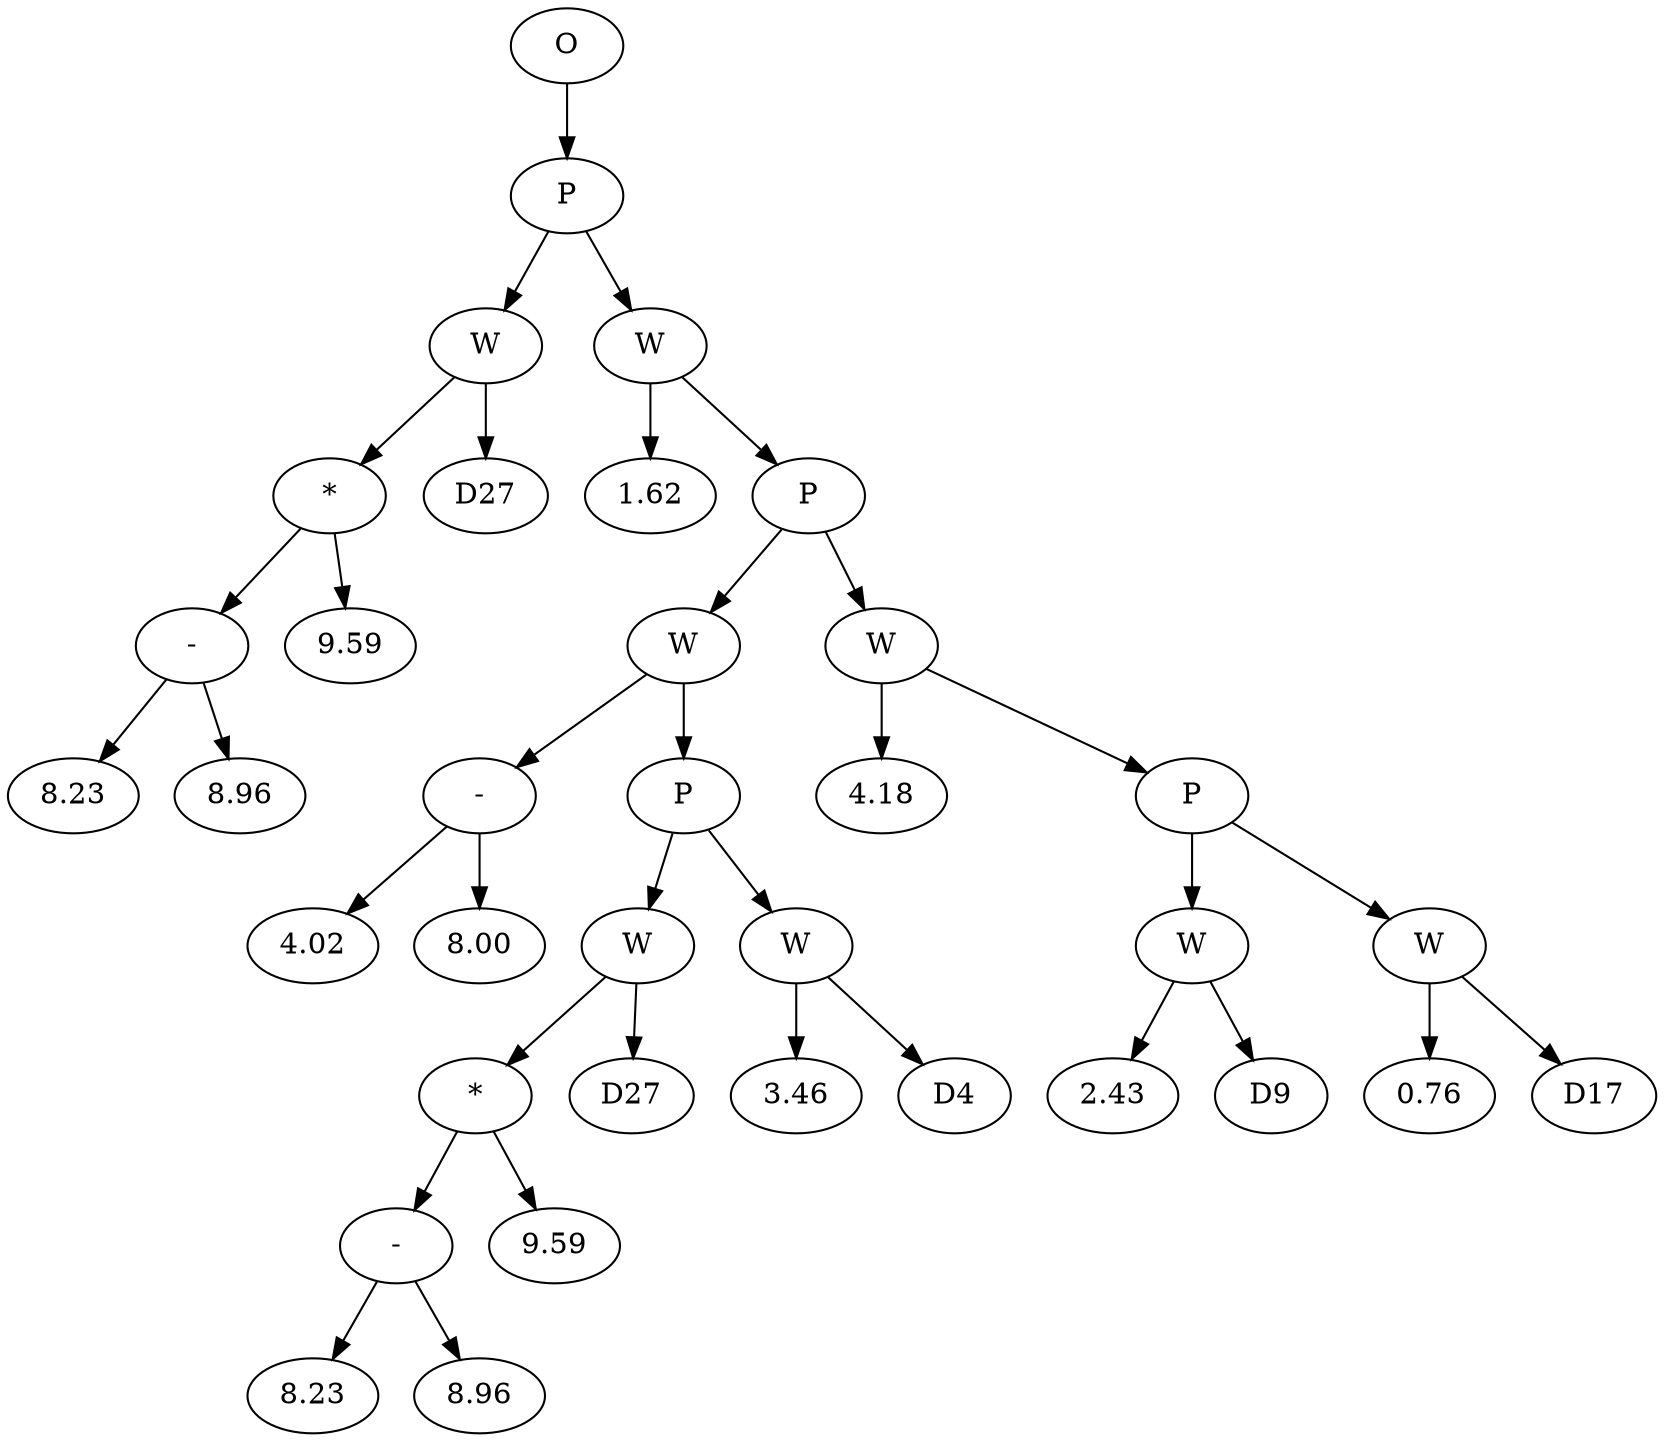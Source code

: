// Tree
digraph {
	23796108 [label=O]
	23796109 [label=P]
	23796108 -> 23796109
	23796110 [label=W]
	23796109 -> 23796110
	23796111 [label="*"]
	23796110 -> 23796111
	23796112 [label="-"]
	23796111 -> 23796112
	23796113 [label=8.23]
	23796112 -> 23796113
	23796114 [label=8.96]
	23796112 -> 23796114
	23796115 [label=9.59]
	23796111 -> 23796115
	23796116 [label=D27]
	23796110 -> 23796116
	23796117 [label=W]
	23796109 -> 23796117
	23796118 [label=1.62]
	23796117 -> 23796118
	23796119 [label=P]
	23796117 -> 23796119
	23796120 [label=W]
	23796119 -> 23796120
	23796121 [label="-"]
	23796120 -> 23796121
	23796122 [label=4.02]
	23796121 -> 23796122
	23796123 [label=8.00]
	23796121 -> 23796123
	23796124 [label=P]
	23796120 -> 23796124
	23796125 [label=W]
	23796124 -> 23796125
	23796126 [label="*"]
	23796125 -> 23796126
	23796127 [label="-"]
	23796126 -> 23796127
	23796128 [label=8.23]
	23796127 -> 23796128
	23796129 [label=8.96]
	23796127 -> 23796129
	23796130 [label=9.59]
	23796126 -> 23796130
	23796131 [label=D27]
	23796125 -> 23796131
	23796132 [label=W]
	23796124 -> 23796132
	23796133 [label=3.46]
	23796132 -> 23796133
	23796134 [label=D4]
	23796132 -> 23796134
	23796135 [label=W]
	23796119 -> 23796135
	23796136 [label=4.18]
	23796135 -> 23796136
	23796137 [label=P]
	23796135 -> 23796137
	23796138 [label=W]
	23796137 -> 23796138
	23796139 [label=2.43]
	23796138 -> 23796139
	23796140 [label=D9]
	23796138 -> 23796140
	23796141 [label=W]
	23796137 -> 23796141
	23796142 [label=0.76]
	23796141 -> 23796142
	23796143 [label=D17]
	23796141 -> 23796143
}
